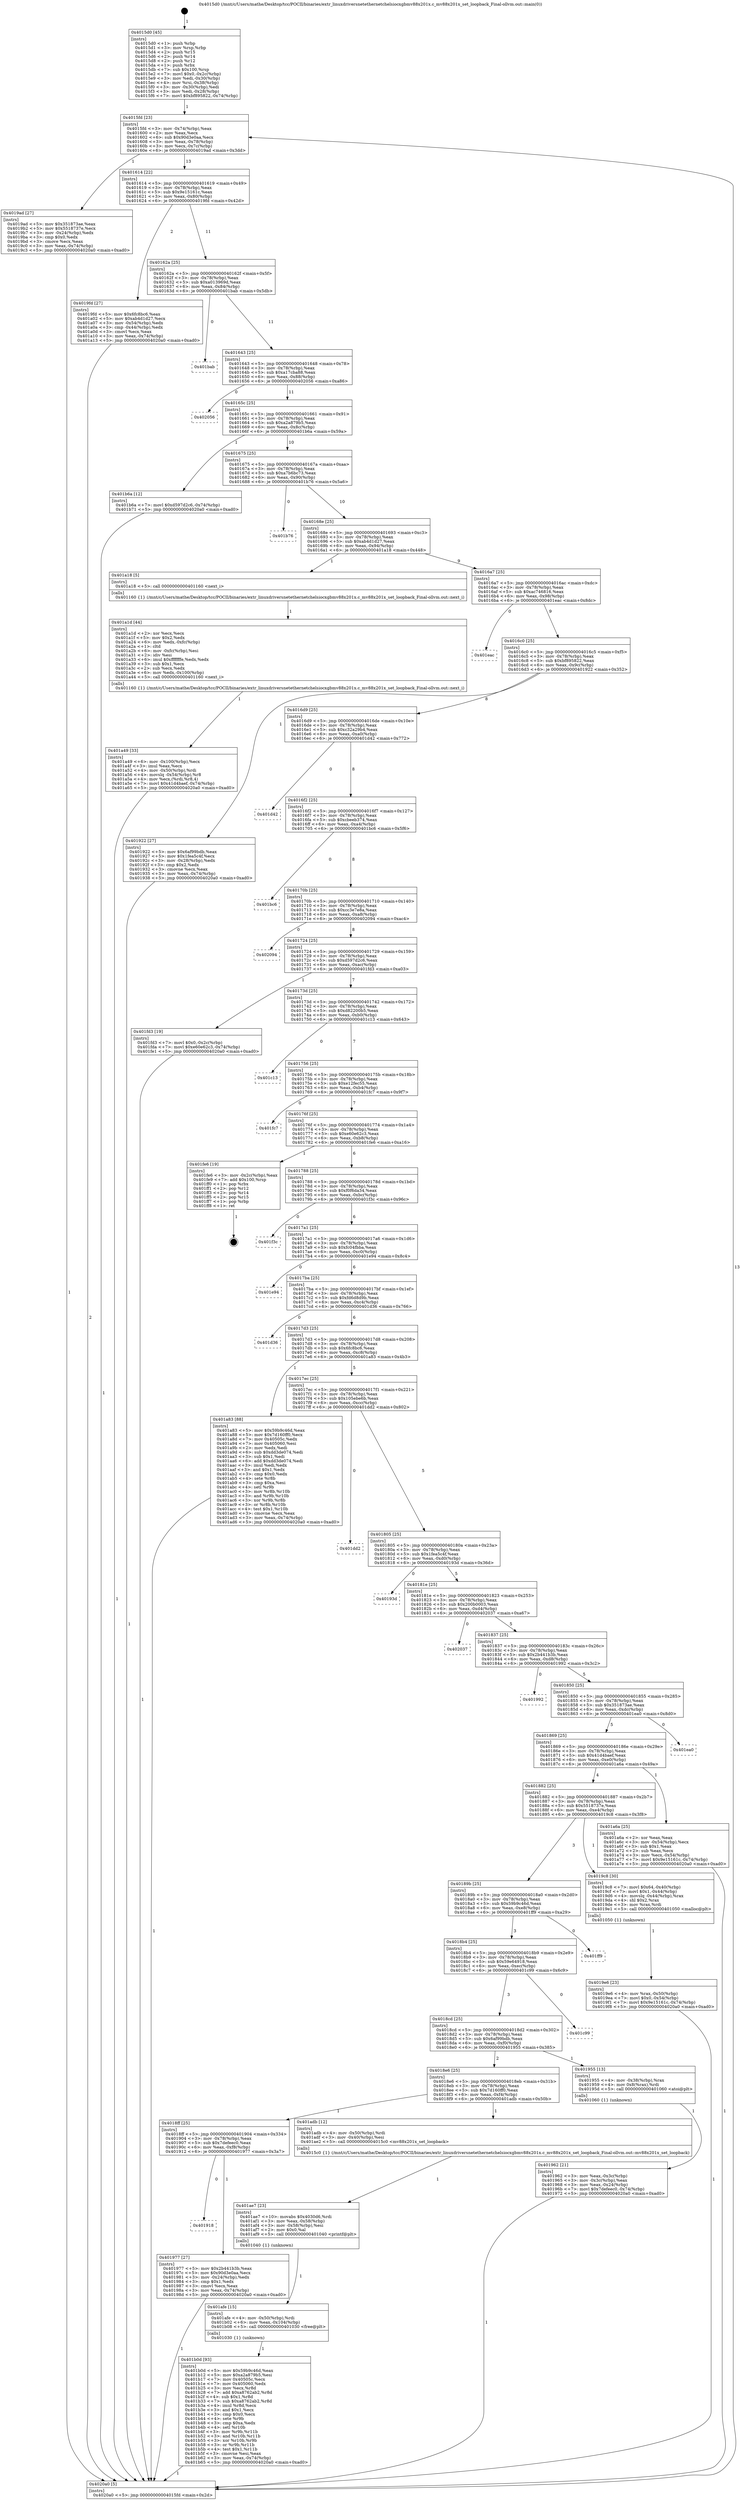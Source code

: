 digraph "0x4015d0" {
  label = "0x4015d0 (/mnt/c/Users/mathe/Desktop/tcc/POCII/binaries/extr_linuxdriversnetethernetchelsiocxgbmv88x201x.c_mv88x201x_set_loopback_Final-ollvm.out::main(0))"
  labelloc = "t"
  node[shape=record]

  Entry [label="",width=0.3,height=0.3,shape=circle,fillcolor=black,style=filled]
  "0x4015fd" [label="{
     0x4015fd [23]\l
     | [instrs]\l
     &nbsp;&nbsp;0x4015fd \<+3\>: mov -0x74(%rbp),%eax\l
     &nbsp;&nbsp;0x401600 \<+2\>: mov %eax,%ecx\l
     &nbsp;&nbsp;0x401602 \<+6\>: sub $0x90d3e0aa,%ecx\l
     &nbsp;&nbsp;0x401608 \<+3\>: mov %eax,-0x78(%rbp)\l
     &nbsp;&nbsp;0x40160b \<+3\>: mov %ecx,-0x7c(%rbp)\l
     &nbsp;&nbsp;0x40160e \<+6\>: je 00000000004019ad \<main+0x3dd\>\l
  }"]
  "0x4019ad" [label="{
     0x4019ad [27]\l
     | [instrs]\l
     &nbsp;&nbsp;0x4019ad \<+5\>: mov $0x351873ae,%eax\l
     &nbsp;&nbsp;0x4019b2 \<+5\>: mov $0x5518737e,%ecx\l
     &nbsp;&nbsp;0x4019b7 \<+3\>: mov -0x24(%rbp),%edx\l
     &nbsp;&nbsp;0x4019ba \<+3\>: cmp $0x0,%edx\l
     &nbsp;&nbsp;0x4019bd \<+3\>: cmove %ecx,%eax\l
     &nbsp;&nbsp;0x4019c0 \<+3\>: mov %eax,-0x74(%rbp)\l
     &nbsp;&nbsp;0x4019c3 \<+5\>: jmp 00000000004020a0 \<main+0xad0\>\l
  }"]
  "0x401614" [label="{
     0x401614 [22]\l
     | [instrs]\l
     &nbsp;&nbsp;0x401614 \<+5\>: jmp 0000000000401619 \<main+0x49\>\l
     &nbsp;&nbsp;0x401619 \<+3\>: mov -0x78(%rbp),%eax\l
     &nbsp;&nbsp;0x40161c \<+5\>: sub $0x9e15161c,%eax\l
     &nbsp;&nbsp;0x401621 \<+3\>: mov %eax,-0x80(%rbp)\l
     &nbsp;&nbsp;0x401624 \<+6\>: je 00000000004019fd \<main+0x42d\>\l
  }"]
  Exit [label="",width=0.3,height=0.3,shape=circle,fillcolor=black,style=filled,peripheries=2]
  "0x4019fd" [label="{
     0x4019fd [27]\l
     | [instrs]\l
     &nbsp;&nbsp;0x4019fd \<+5\>: mov $0x6fc8bc6,%eax\l
     &nbsp;&nbsp;0x401a02 \<+5\>: mov $0xab4d1d27,%ecx\l
     &nbsp;&nbsp;0x401a07 \<+3\>: mov -0x54(%rbp),%edx\l
     &nbsp;&nbsp;0x401a0a \<+3\>: cmp -0x44(%rbp),%edx\l
     &nbsp;&nbsp;0x401a0d \<+3\>: cmovl %ecx,%eax\l
     &nbsp;&nbsp;0x401a10 \<+3\>: mov %eax,-0x74(%rbp)\l
     &nbsp;&nbsp;0x401a13 \<+5\>: jmp 00000000004020a0 \<main+0xad0\>\l
  }"]
  "0x40162a" [label="{
     0x40162a [25]\l
     | [instrs]\l
     &nbsp;&nbsp;0x40162a \<+5\>: jmp 000000000040162f \<main+0x5f\>\l
     &nbsp;&nbsp;0x40162f \<+3\>: mov -0x78(%rbp),%eax\l
     &nbsp;&nbsp;0x401632 \<+5\>: sub $0xa013969d,%eax\l
     &nbsp;&nbsp;0x401637 \<+6\>: mov %eax,-0x84(%rbp)\l
     &nbsp;&nbsp;0x40163d \<+6\>: je 0000000000401bab \<main+0x5db\>\l
  }"]
  "0x401b0d" [label="{
     0x401b0d [93]\l
     | [instrs]\l
     &nbsp;&nbsp;0x401b0d \<+5\>: mov $0x59b9c46d,%eax\l
     &nbsp;&nbsp;0x401b12 \<+5\>: mov $0xa2a879b5,%esi\l
     &nbsp;&nbsp;0x401b17 \<+7\>: mov 0x40505c,%ecx\l
     &nbsp;&nbsp;0x401b1e \<+7\>: mov 0x405060,%edx\l
     &nbsp;&nbsp;0x401b25 \<+3\>: mov %ecx,%r8d\l
     &nbsp;&nbsp;0x401b28 \<+7\>: add $0xa8762ab2,%r8d\l
     &nbsp;&nbsp;0x401b2f \<+4\>: sub $0x1,%r8d\l
     &nbsp;&nbsp;0x401b33 \<+7\>: sub $0xa8762ab2,%r8d\l
     &nbsp;&nbsp;0x401b3a \<+4\>: imul %r8d,%ecx\l
     &nbsp;&nbsp;0x401b3e \<+3\>: and $0x1,%ecx\l
     &nbsp;&nbsp;0x401b41 \<+3\>: cmp $0x0,%ecx\l
     &nbsp;&nbsp;0x401b44 \<+4\>: sete %r9b\l
     &nbsp;&nbsp;0x401b48 \<+3\>: cmp $0xa,%edx\l
     &nbsp;&nbsp;0x401b4b \<+4\>: setl %r10b\l
     &nbsp;&nbsp;0x401b4f \<+3\>: mov %r9b,%r11b\l
     &nbsp;&nbsp;0x401b52 \<+3\>: and %r10b,%r11b\l
     &nbsp;&nbsp;0x401b55 \<+3\>: xor %r10b,%r9b\l
     &nbsp;&nbsp;0x401b58 \<+3\>: or %r9b,%r11b\l
     &nbsp;&nbsp;0x401b5b \<+4\>: test $0x1,%r11b\l
     &nbsp;&nbsp;0x401b5f \<+3\>: cmovne %esi,%eax\l
     &nbsp;&nbsp;0x401b62 \<+3\>: mov %eax,-0x74(%rbp)\l
     &nbsp;&nbsp;0x401b65 \<+5\>: jmp 00000000004020a0 \<main+0xad0\>\l
  }"]
  "0x401bab" [label="{
     0x401bab\l
  }", style=dashed]
  "0x401643" [label="{
     0x401643 [25]\l
     | [instrs]\l
     &nbsp;&nbsp;0x401643 \<+5\>: jmp 0000000000401648 \<main+0x78\>\l
     &nbsp;&nbsp;0x401648 \<+3\>: mov -0x78(%rbp),%eax\l
     &nbsp;&nbsp;0x40164b \<+5\>: sub $0xa17cba88,%eax\l
     &nbsp;&nbsp;0x401650 \<+6\>: mov %eax,-0x88(%rbp)\l
     &nbsp;&nbsp;0x401656 \<+6\>: je 0000000000402056 \<main+0xa86\>\l
  }"]
  "0x401afe" [label="{
     0x401afe [15]\l
     | [instrs]\l
     &nbsp;&nbsp;0x401afe \<+4\>: mov -0x50(%rbp),%rdi\l
     &nbsp;&nbsp;0x401b02 \<+6\>: mov %eax,-0x104(%rbp)\l
     &nbsp;&nbsp;0x401b08 \<+5\>: call 0000000000401030 \<free@plt\>\l
     | [calls]\l
     &nbsp;&nbsp;0x401030 \{1\} (unknown)\l
  }"]
  "0x402056" [label="{
     0x402056\l
  }", style=dashed]
  "0x40165c" [label="{
     0x40165c [25]\l
     | [instrs]\l
     &nbsp;&nbsp;0x40165c \<+5\>: jmp 0000000000401661 \<main+0x91\>\l
     &nbsp;&nbsp;0x401661 \<+3\>: mov -0x78(%rbp),%eax\l
     &nbsp;&nbsp;0x401664 \<+5\>: sub $0xa2a879b5,%eax\l
     &nbsp;&nbsp;0x401669 \<+6\>: mov %eax,-0x8c(%rbp)\l
     &nbsp;&nbsp;0x40166f \<+6\>: je 0000000000401b6a \<main+0x59a\>\l
  }"]
  "0x401ae7" [label="{
     0x401ae7 [23]\l
     | [instrs]\l
     &nbsp;&nbsp;0x401ae7 \<+10\>: movabs $0x4030d6,%rdi\l
     &nbsp;&nbsp;0x401af1 \<+3\>: mov %eax,-0x58(%rbp)\l
     &nbsp;&nbsp;0x401af4 \<+3\>: mov -0x58(%rbp),%esi\l
     &nbsp;&nbsp;0x401af7 \<+2\>: mov $0x0,%al\l
     &nbsp;&nbsp;0x401af9 \<+5\>: call 0000000000401040 \<printf@plt\>\l
     | [calls]\l
     &nbsp;&nbsp;0x401040 \{1\} (unknown)\l
  }"]
  "0x401b6a" [label="{
     0x401b6a [12]\l
     | [instrs]\l
     &nbsp;&nbsp;0x401b6a \<+7\>: movl $0xd597d2c6,-0x74(%rbp)\l
     &nbsp;&nbsp;0x401b71 \<+5\>: jmp 00000000004020a0 \<main+0xad0\>\l
  }"]
  "0x401675" [label="{
     0x401675 [25]\l
     | [instrs]\l
     &nbsp;&nbsp;0x401675 \<+5\>: jmp 000000000040167a \<main+0xaa\>\l
     &nbsp;&nbsp;0x40167a \<+3\>: mov -0x78(%rbp),%eax\l
     &nbsp;&nbsp;0x40167d \<+5\>: sub $0xa7b6bc73,%eax\l
     &nbsp;&nbsp;0x401682 \<+6\>: mov %eax,-0x90(%rbp)\l
     &nbsp;&nbsp;0x401688 \<+6\>: je 0000000000401b76 \<main+0x5a6\>\l
  }"]
  "0x401a49" [label="{
     0x401a49 [33]\l
     | [instrs]\l
     &nbsp;&nbsp;0x401a49 \<+6\>: mov -0x100(%rbp),%ecx\l
     &nbsp;&nbsp;0x401a4f \<+3\>: imul %eax,%ecx\l
     &nbsp;&nbsp;0x401a52 \<+4\>: mov -0x50(%rbp),%rdi\l
     &nbsp;&nbsp;0x401a56 \<+4\>: movslq -0x54(%rbp),%r8\l
     &nbsp;&nbsp;0x401a5a \<+4\>: mov %ecx,(%rdi,%r8,4)\l
     &nbsp;&nbsp;0x401a5e \<+7\>: movl $0x41d4baef,-0x74(%rbp)\l
     &nbsp;&nbsp;0x401a65 \<+5\>: jmp 00000000004020a0 \<main+0xad0\>\l
  }"]
  "0x401b76" [label="{
     0x401b76\l
  }", style=dashed]
  "0x40168e" [label="{
     0x40168e [25]\l
     | [instrs]\l
     &nbsp;&nbsp;0x40168e \<+5\>: jmp 0000000000401693 \<main+0xc3\>\l
     &nbsp;&nbsp;0x401693 \<+3\>: mov -0x78(%rbp),%eax\l
     &nbsp;&nbsp;0x401696 \<+5\>: sub $0xab4d1d27,%eax\l
     &nbsp;&nbsp;0x40169b \<+6\>: mov %eax,-0x94(%rbp)\l
     &nbsp;&nbsp;0x4016a1 \<+6\>: je 0000000000401a18 \<main+0x448\>\l
  }"]
  "0x401a1d" [label="{
     0x401a1d [44]\l
     | [instrs]\l
     &nbsp;&nbsp;0x401a1d \<+2\>: xor %ecx,%ecx\l
     &nbsp;&nbsp;0x401a1f \<+5\>: mov $0x2,%edx\l
     &nbsp;&nbsp;0x401a24 \<+6\>: mov %edx,-0xfc(%rbp)\l
     &nbsp;&nbsp;0x401a2a \<+1\>: cltd\l
     &nbsp;&nbsp;0x401a2b \<+6\>: mov -0xfc(%rbp),%esi\l
     &nbsp;&nbsp;0x401a31 \<+2\>: idiv %esi\l
     &nbsp;&nbsp;0x401a33 \<+6\>: imul $0xfffffffe,%edx,%edx\l
     &nbsp;&nbsp;0x401a39 \<+3\>: sub $0x1,%ecx\l
     &nbsp;&nbsp;0x401a3c \<+2\>: sub %ecx,%edx\l
     &nbsp;&nbsp;0x401a3e \<+6\>: mov %edx,-0x100(%rbp)\l
     &nbsp;&nbsp;0x401a44 \<+5\>: call 0000000000401160 \<next_i\>\l
     | [calls]\l
     &nbsp;&nbsp;0x401160 \{1\} (/mnt/c/Users/mathe/Desktop/tcc/POCII/binaries/extr_linuxdriversnetethernetchelsiocxgbmv88x201x.c_mv88x201x_set_loopback_Final-ollvm.out::next_i)\l
  }"]
  "0x401a18" [label="{
     0x401a18 [5]\l
     | [instrs]\l
     &nbsp;&nbsp;0x401a18 \<+5\>: call 0000000000401160 \<next_i\>\l
     | [calls]\l
     &nbsp;&nbsp;0x401160 \{1\} (/mnt/c/Users/mathe/Desktop/tcc/POCII/binaries/extr_linuxdriversnetethernetchelsiocxgbmv88x201x.c_mv88x201x_set_loopback_Final-ollvm.out::next_i)\l
  }"]
  "0x4016a7" [label="{
     0x4016a7 [25]\l
     | [instrs]\l
     &nbsp;&nbsp;0x4016a7 \<+5\>: jmp 00000000004016ac \<main+0xdc\>\l
     &nbsp;&nbsp;0x4016ac \<+3\>: mov -0x78(%rbp),%eax\l
     &nbsp;&nbsp;0x4016af \<+5\>: sub $0xac746816,%eax\l
     &nbsp;&nbsp;0x4016b4 \<+6\>: mov %eax,-0x98(%rbp)\l
     &nbsp;&nbsp;0x4016ba \<+6\>: je 0000000000401eac \<main+0x8dc\>\l
  }"]
  "0x4019e6" [label="{
     0x4019e6 [23]\l
     | [instrs]\l
     &nbsp;&nbsp;0x4019e6 \<+4\>: mov %rax,-0x50(%rbp)\l
     &nbsp;&nbsp;0x4019ea \<+7\>: movl $0x0,-0x54(%rbp)\l
     &nbsp;&nbsp;0x4019f1 \<+7\>: movl $0x9e15161c,-0x74(%rbp)\l
     &nbsp;&nbsp;0x4019f8 \<+5\>: jmp 00000000004020a0 \<main+0xad0\>\l
  }"]
  "0x401eac" [label="{
     0x401eac\l
  }", style=dashed]
  "0x4016c0" [label="{
     0x4016c0 [25]\l
     | [instrs]\l
     &nbsp;&nbsp;0x4016c0 \<+5\>: jmp 00000000004016c5 \<main+0xf5\>\l
     &nbsp;&nbsp;0x4016c5 \<+3\>: mov -0x78(%rbp),%eax\l
     &nbsp;&nbsp;0x4016c8 \<+5\>: sub $0xbf895822,%eax\l
     &nbsp;&nbsp;0x4016cd \<+6\>: mov %eax,-0x9c(%rbp)\l
     &nbsp;&nbsp;0x4016d3 \<+6\>: je 0000000000401922 \<main+0x352\>\l
  }"]
  "0x401918" [label="{
     0x401918\l
  }", style=dashed]
  "0x401922" [label="{
     0x401922 [27]\l
     | [instrs]\l
     &nbsp;&nbsp;0x401922 \<+5\>: mov $0x6af99bdb,%eax\l
     &nbsp;&nbsp;0x401927 \<+5\>: mov $0x1fea5c4f,%ecx\l
     &nbsp;&nbsp;0x40192c \<+3\>: mov -0x28(%rbp),%edx\l
     &nbsp;&nbsp;0x40192f \<+3\>: cmp $0x2,%edx\l
     &nbsp;&nbsp;0x401932 \<+3\>: cmovne %ecx,%eax\l
     &nbsp;&nbsp;0x401935 \<+3\>: mov %eax,-0x74(%rbp)\l
     &nbsp;&nbsp;0x401938 \<+5\>: jmp 00000000004020a0 \<main+0xad0\>\l
  }"]
  "0x4016d9" [label="{
     0x4016d9 [25]\l
     | [instrs]\l
     &nbsp;&nbsp;0x4016d9 \<+5\>: jmp 00000000004016de \<main+0x10e\>\l
     &nbsp;&nbsp;0x4016de \<+3\>: mov -0x78(%rbp),%eax\l
     &nbsp;&nbsp;0x4016e1 \<+5\>: sub $0xc32a29b4,%eax\l
     &nbsp;&nbsp;0x4016e6 \<+6\>: mov %eax,-0xa0(%rbp)\l
     &nbsp;&nbsp;0x4016ec \<+6\>: je 0000000000401d42 \<main+0x772\>\l
  }"]
  "0x4020a0" [label="{
     0x4020a0 [5]\l
     | [instrs]\l
     &nbsp;&nbsp;0x4020a0 \<+5\>: jmp 00000000004015fd \<main+0x2d\>\l
  }"]
  "0x4015d0" [label="{
     0x4015d0 [45]\l
     | [instrs]\l
     &nbsp;&nbsp;0x4015d0 \<+1\>: push %rbp\l
     &nbsp;&nbsp;0x4015d1 \<+3\>: mov %rsp,%rbp\l
     &nbsp;&nbsp;0x4015d4 \<+2\>: push %r15\l
     &nbsp;&nbsp;0x4015d6 \<+2\>: push %r14\l
     &nbsp;&nbsp;0x4015d8 \<+2\>: push %r12\l
     &nbsp;&nbsp;0x4015da \<+1\>: push %rbx\l
     &nbsp;&nbsp;0x4015db \<+7\>: sub $0x100,%rsp\l
     &nbsp;&nbsp;0x4015e2 \<+7\>: movl $0x0,-0x2c(%rbp)\l
     &nbsp;&nbsp;0x4015e9 \<+3\>: mov %edi,-0x30(%rbp)\l
     &nbsp;&nbsp;0x4015ec \<+4\>: mov %rsi,-0x38(%rbp)\l
     &nbsp;&nbsp;0x4015f0 \<+3\>: mov -0x30(%rbp),%edi\l
     &nbsp;&nbsp;0x4015f3 \<+3\>: mov %edi,-0x28(%rbp)\l
     &nbsp;&nbsp;0x4015f6 \<+7\>: movl $0xbf895822,-0x74(%rbp)\l
  }"]
  "0x401977" [label="{
     0x401977 [27]\l
     | [instrs]\l
     &nbsp;&nbsp;0x401977 \<+5\>: mov $0x2b441b3b,%eax\l
     &nbsp;&nbsp;0x40197c \<+5\>: mov $0x90d3e0aa,%ecx\l
     &nbsp;&nbsp;0x401981 \<+3\>: mov -0x24(%rbp),%edx\l
     &nbsp;&nbsp;0x401984 \<+3\>: cmp $0x1,%edx\l
     &nbsp;&nbsp;0x401987 \<+3\>: cmovl %ecx,%eax\l
     &nbsp;&nbsp;0x40198a \<+3\>: mov %eax,-0x74(%rbp)\l
     &nbsp;&nbsp;0x40198d \<+5\>: jmp 00000000004020a0 \<main+0xad0\>\l
  }"]
  "0x401d42" [label="{
     0x401d42\l
  }", style=dashed]
  "0x4016f2" [label="{
     0x4016f2 [25]\l
     | [instrs]\l
     &nbsp;&nbsp;0x4016f2 \<+5\>: jmp 00000000004016f7 \<main+0x127\>\l
     &nbsp;&nbsp;0x4016f7 \<+3\>: mov -0x78(%rbp),%eax\l
     &nbsp;&nbsp;0x4016fa \<+5\>: sub $0xcbeeb374,%eax\l
     &nbsp;&nbsp;0x4016ff \<+6\>: mov %eax,-0xa4(%rbp)\l
     &nbsp;&nbsp;0x401705 \<+6\>: je 0000000000401bc6 \<main+0x5f6\>\l
  }"]
  "0x4018ff" [label="{
     0x4018ff [25]\l
     | [instrs]\l
     &nbsp;&nbsp;0x4018ff \<+5\>: jmp 0000000000401904 \<main+0x334\>\l
     &nbsp;&nbsp;0x401904 \<+3\>: mov -0x78(%rbp),%eax\l
     &nbsp;&nbsp;0x401907 \<+5\>: sub $0x7defeec0,%eax\l
     &nbsp;&nbsp;0x40190c \<+6\>: mov %eax,-0xf8(%rbp)\l
     &nbsp;&nbsp;0x401912 \<+6\>: je 0000000000401977 \<main+0x3a7\>\l
  }"]
  "0x401bc6" [label="{
     0x401bc6\l
  }", style=dashed]
  "0x40170b" [label="{
     0x40170b [25]\l
     | [instrs]\l
     &nbsp;&nbsp;0x40170b \<+5\>: jmp 0000000000401710 \<main+0x140\>\l
     &nbsp;&nbsp;0x401710 \<+3\>: mov -0x78(%rbp),%eax\l
     &nbsp;&nbsp;0x401713 \<+5\>: sub $0xcc3e7e8a,%eax\l
     &nbsp;&nbsp;0x401718 \<+6\>: mov %eax,-0xa8(%rbp)\l
     &nbsp;&nbsp;0x40171e \<+6\>: je 0000000000402094 \<main+0xac4\>\l
  }"]
  "0x401adb" [label="{
     0x401adb [12]\l
     | [instrs]\l
     &nbsp;&nbsp;0x401adb \<+4\>: mov -0x50(%rbp),%rdi\l
     &nbsp;&nbsp;0x401adf \<+3\>: mov -0x40(%rbp),%esi\l
     &nbsp;&nbsp;0x401ae2 \<+5\>: call 00000000004015c0 \<mv88x201x_set_loopback\>\l
     | [calls]\l
     &nbsp;&nbsp;0x4015c0 \{1\} (/mnt/c/Users/mathe/Desktop/tcc/POCII/binaries/extr_linuxdriversnetethernetchelsiocxgbmv88x201x.c_mv88x201x_set_loopback_Final-ollvm.out::mv88x201x_set_loopback)\l
  }"]
  "0x402094" [label="{
     0x402094\l
  }", style=dashed]
  "0x401724" [label="{
     0x401724 [25]\l
     | [instrs]\l
     &nbsp;&nbsp;0x401724 \<+5\>: jmp 0000000000401729 \<main+0x159\>\l
     &nbsp;&nbsp;0x401729 \<+3\>: mov -0x78(%rbp),%eax\l
     &nbsp;&nbsp;0x40172c \<+5\>: sub $0xd597d2c6,%eax\l
     &nbsp;&nbsp;0x401731 \<+6\>: mov %eax,-0xac(%rbp)\l
     &nbsp;&nbsp;0x401737 \<+6\>: je 0000000000401fd3 \<main+0xa03\>\l
  }"]
  "0x401962" [label="{
     0x401962 [21]\l
     | [instrs]\l
     &nbsp;&nbsp;0x401962 \<+3\>: mov %eax,-0x3c(%rbp)\l
     &nbsp;&nbsp;0x401965 \<+3\>: mov -0x3c(%rbp),%eax\l
     &nbsp;&nbsp;0x401968 \<+3\>: mov %eax,-0x24(%rbp)\l
     &nbsp;&nbsp;0x40196b \<+7\>: movl $0x7defeec0,-0x74(%rbp)\l
     &nbsp;&nbsp;0x401972 \<+5\>: jmp 00000000004020a0 \<main+0xad0\>\l
  }"]
  "0x401fd3" [label="{
     0x401fd3 [19]\l
     | [instrs]\l
     &nbsp;&nbsp;0x401fd3 \<+7\>: movl $0x0,-0x2c(%rbp)\l
     &nbsp;&nbsp;0x401fda \<+7\>: movl $0xe60e62c3,-0x74(%rbp)\l
     &nbsp;&nbsp;0x401fe1 \<+5\>: jmp 00000000004020a0 \<main+0xad0\>\l
  }"]
  "0x40173d" [label="{
     0x40173d [25]\l
     | [instrs]\l
     &nbsp;&nbsp;0x40173d \<+5\>: jmp 0000000000401742 \<main+0x172\>\l
     &nbsp;&nbsp;0x401742 \<+3\>: mov -0x78(%rbp),%eax\l
     &nbsp;&nbsp;0x401745 \<+5\>: sub $0xd82200b5,%eax\l
     &nbsp;&nbsp;0x40174a \<+6\>: mov %eax,-0xb0(%rbp)\l
     &nbsp;&nbsp;0x401750 \<+6\>: je 0000000000401c13 \<main+0x643\>\l
  }"]
  "0x4018e6" [label="{
     0x4018e6 [25]\l
     | [instrs]\l
     &nbsp;&nbsp;0x4018e6 \<+5\>: jmp 00000000004018eb \<main+0x31b\>\l
     &nbsp;&nbsp;0x4018eb \<+3\>: mov -0x78(%rbp),%eax\l
     &nbsp;&nbsp;0x4018ee \<+5\>: sub $0x7d160ff0,%eax\l
     &nbsp;&nbsp;0x4018f3 \<+6\>: mov %eax,-0xf4(%rbp)\l
     &nbsp;&nbsp;0x4018f9 \<+6\>: je 0000000000401adb \<main+0x50b\>\l
  }"]
  "0x401c13" [label="{
     0x401c13\l
  }", style=dashed]
  "0x401756" [label="{
     0x401756 [25]\l
     | [instrs]\l
     &nbsp;&nbsp;0x401756 \<+5\>: jmp 000000000040175b \<main+0x18b\>\l
     &nbsp;&nbsp;0x40175b \<+3\>: mov -0x78(%rbp),%eax\l
     &nbsp;&nbsp;0x40175e \<+5\>: sub $0xe12fec55,%eax\l
     &nbsp;&nbsp;0x401763 \<+6\>: mov %eax,-0xb4(%rbp)\l
     &nbsp;&nbsp;0x401769 \<+6\>: je 0000000000401fc7 \<main+0x9f7\>\l
  }"]
  "0x401955" [label="{
     0x401955 [13]\l
     | [instrs]\l
     &nbsp;&nbsp;0x401955 \<+4\>: mov -0x38(%rbp),%rax\l
     &nbsp;&nbsp;0x401959 \<+4\>: mov 0x8(%rax),%rdi\l
     &nbsp;&nbsp;0x40195d \<+5\>: call 0000000000401060 \<atoi@plt\>\l
     | [calls]\l
     &nbsp;&nbsp;0x401060 \{1\} (unknown)\l
  }"]
  "0x401fc7" [label="{
     0x401fc7\l
  }", style=dashed]
  "0x40176f" [label="{
     0x40176f [25]\l
     | [instrs]\l
     &nbsp;&nbsp;0x40176f \<+5\>: jmp 0000000000401774 \<main+0x1a4\>\l
     &nbsp;&nbsp;0x401774 \<+3\>: mov -0x78(%rbp),%eax\l
     &nbsp;&nbsp;0x401777 \<+5\>: sub $0xe60e62c3,%eax\l
     &nbsp;&nbsp;0x40177c \<+6\>: mov %eax,-0xb8(%rbp)\l
     &nbsp;&nbsp;0x401782 \<+6\>: je 0000000000401fe6 \<main+0xa16\>\l
  }"]
  "0x4018cd" [label="{
     0x4018cd [25]\l
     | [instrs]\l
     &nbsp;&nbsp;0x4018cd \<+5\>: jmp 00000000004018d2 \<main+0x302\>\l
     &nbsp;&nbsp;0x4018d2 \<+3\>: mov -0x78(%rbp),%eax\l
     &nbsp;&nbsp;0x4018d5 \<+5\>: sub $0x6af99bdb,%eax\l
     &nbsp;&nbsp;0x4018da \<+6\>: mov %eax,-0xf0(%rbp)\l
     &nbsp;&nbsp;0x4018e0 \<+6\>: je 0000000000401955 \<main+0x385\>\l
  }"]
  "0x401fe6" [label="{
     0x401fe6 [19]\l
     | [instrs]\l
     &nbsp;&nbsp;0x401fe6 \<+3\>: mov -0x2c(%rbp),%eax\l
     &nbsp;&nbsp;0x401fe9 \<+7\>: add $0x100,%rsp\l
     &nbsp;&nbsp;0x401ff0 \<+1\>: pop %rbx\l
     &nbsp;&nbsp;0x401ff1 \<+2\>: pop %r12\l
     &nbsp;&nbsp;0x401ff3 \<+2\>: pop %r14\l
     &nbsp;&nbsp;0x401ff5 \<+2\>: pop %r15\l
     &nbsp;&nbsp;0x401ff7 \<+1\>: pop %rbp\l
     &nbsp;&nbsp;0x401ff8 \<+1\>: ret\l
  }"]
  "0x401788" [label="{
     0x401788 [25]\l
     | [instrs]\l
     &nbsp;&nbsp;0x401788 \<+5\>: jmp 000000000040178d \<main+0x1bd\>\l
     &nbsp;&nbsp;0x40178d \<+3\>: mov -0x78(%rbp),%eax\l
     &nbsp;&nbsp;0x401790 \<+5\>: sub $0xf0f6da34,%eax\l
     &nbsp;&nbsp;0x401795 \<+6\>: mov %eax,-0xbc(%rbp)\l
     &nbsp;&nbsp;0x40179b \<+6\>: je 0000000000401f3c \<main+0x96c\>\l
  }"]
  "0x401c99" [label="{
     0x401c99\l
  }", style=dashed]
  "0x401f3c" [label="{
     0x401f3c\l
  }", style=dashed]
  "0x4017a1" [label="{
     0x4017a1 [25]\l
     | [instrs]\l
     &nbsp;&nbsp;0x4017a1 \<+5\>: jmp 00000000004017a6 \<main+0x1d6\>\l
     &nbsp;&nbsp;0x4017a6 \<+3\>: mov -0x78(%rbp),%eax\l
     &nbsp;&nbsp;0x4017a9 \<+5\>: sub $0xfc04fbba,%eax\l
     &nbsp;&nbsp;0x4017ae \<+6\>: mov %eax,-0xc0(%rbp)\l
     &nbsp;&nbsp;0x4017b4 \<+6\>: je 0000000000401e94 \<main+0x8c4\>\l
  }"]
  "0x4018b4" [label="{
     0x4018b4 [25]\l
     | [instrs]\l
     &nbsp;&nbsp;0x4018b4 \<+5\>: jmp 00000000004018b9 \<main+0x2e9\>\l
     &nbsp;&nbsp;0x4018b9 \<+3\>: mov -0x78(%rbp),%eax\l
     &nbsp;&nbsp;0x4018bc \<+5\>: sub $0x59e64918,%eax\l
     &nbsp;&nbsp;0x4018c1 \<+6\>: mov %eax,-0xec(%rbp)\l
     &nbsp;&nbsp;0x4018c7 \<+6\>: je 0000000000401c99 \<main+0x6c9\>\l
  }"]
  "0x401e94" [label="{
     0x401e94\l
  }", style=dashed]
  "0x4017ba" [label="{
     0x4017ba [25]\l
     | [instrs]\l
     &nbsp;&nbsp;0x4017ba \<+5\>: jmp 00000000004017bf \<main+0x1ef\>\l
     &nbsp;&nbsp;0x4017bf \<+3\>: mov -0x78(%rbp),%eax\l
     &nbsp;&nbsp;0x4017c2 \<+5\>: sub $0xfd6d8d9b,%eax\l
     &nbsp;&nbsp;0x4017c7 \<+6\>: mov %eax,-0xc4(%rbp)\l
     &nbsp;&nbsp;0x4017cd \<+6\>: je 0000000000401d36 \<main+0x766\>\l
  }"]
  "0x401ff9" [label="{
     0x401ff9\l
  }", style=dashed]
  "0x401d36" [label="{
     0x401d36\l
  }", style=dashed]
  "0x4017d3" [label="{
     0x4017d3 [25]\l
     | [instrs]\l
     &nbsp;&nbsp;0x4017d3 \<+5\>: jmp 00000000004017d8 \<main+0x208\>\l
     &nbsp;&nbsp;0x4017d8 \<+3\>: mov -0x78(%rbp),%eax\l
     &nbsp;&nbsp;0x4017db \<+5\>: sub $0x6fc8bc6,%eax\l
     &nbsp;&nbsp;0x4017e0 \<+6\>: mov %eax,-0xc8(%rbp)\l
     &nbsp;&nbsp;0x4017e6 \<+6\>: je 0000000000401a83 \<main+0x4b3\>\l
  }"]
  "0x40189b" [label="{
     0x40189b [25]\l
     | [instrs]\l
     &nbsp;&nbsp;0x40189b \<+5\>: jmp 00000000004018a0 \<main+0x2d0\>\l
     &nbsp;&nbsp;0x4018a0 \<+3\>: mov -0x78(%rbp),%eax\l
     &nbsp;&nbsp;0x4018a3 \<+5\>: sub $0x59b9c46d,%eax\l
     &nbsp;&nbsp;0x4018a8 \<+6\>: mov %eax,-0xe8(%rbp)\l
     &nbsp;&nbsp;0x4018ae \<+6\>: je 0000000000401ff9 \<main+0xa29\>\l
  }"]
  "0x401a83" [label="{
     0x401a83 [88]\l
     | [instrs]\l
     &nbsp;&nbsp;0x401a83 \<+5\>: mov $0x59b9c46d,%eax\l
     &nbsp;&nbsp;0x401a88 \<+5\>: mov $0x7d160ff0,%ecx\l
     &nbsp;&nbsp;0x401a8d \<+7\>: mov 0x40505c,%edx\l
     &nbsp;&nbsp;0x401a94 \<+7\>: mov 0x405060,%esi\l
     &nbsp;&nbsp;0x401a9b \<+2\>: mov %edx,%edi\l
     &nbsp;&nbsp;0x401a9d \<+6\>: sub $0xdd3de074,%edi\l
     &nbsp;&nbsp;0x401aa3 \<+3\>: sub $0x1,%edi\l
     &nbsp;&nbsp;0x401aa6 \<+6\>: add $0xdd3de074,%edi\l
     &nbsp;&nbsp;0x401aac \<+3\>: imul %edi,%edx\l
     &nbsp;&nbsp;0x401aaf \<+3\>: and $0x1,%edx\l
     &nbsp;&nbsp;0x401ab2 \<+3\>: cmp $0x0,%edx\l
     &nbsp;&nbsp;0x401ab5 \<+4\>: sete %r8b\l
     &nbsp;&nbsp;0x401ab9 \<+3\>: cmp $0xa,%esi\l
     &nbsp;&nbsp;0x401abc \<+4\>: setl %r9b\l
     &nbsp;&nbsp;0x401ac0 \<+3\>: mov %r8b,%r10b\l
     &nbsp;&nbsp;0x401ac3 \<+3\>: and %r9b,%r10b\l
     &nbsp;&nbsp;0x401ac6 \<+3\>: xor %r9b,%r8b\l
     &nbsp;&nbsp;0x401ac9 \<+3\>: or %r8b,%r10b\l
     &nbsp;&nbsp;0x401acc \<+4\>: test $0x1,%r10b\l
     &nbsp;&nbsp;0x401ad0 \<+3\>: cmovne %ecx,%eax\l
     &nbsp;&nbsp;0x401ad3 \<+3\>: mov %eax,-0x74(%rbp)\l
     &nbsp;&nbsp;0x401ad6 \<+5\>: jmp 00000000004020a0 \<main+0xad0\>\l
  }"]
  "0x4017ec" [label="{
     0x4017ec [25]\l
     | [instrs]\l
     &nbsp;&nbsp;0x4017ec \<+5\>: jmp 00000000004017f1 \<main+0x221\>\l
     &nbsp;&nbsp;0x4017f1 \<+3\>: mov -0x78(%rbp),%eax\l
     &nbsp;&nbsp;0x4017f4 \<+5\>: sub $0x105ebe6b,%eax\l
     &nbsp;&nbsp;0x4017f9 \<+6\>: mov %eax,-0xcc(%rbp)\l
     &nbsp;&nbsp;0x4017ff \<+6\>: je 0000000000401dd2 \<main+0x802\>\l
  }"]
  "0x4019c8" [label="{
     0x4019c8 [30]\l
     | [instrs]\l
     &nbsp;&nbsp;0x4019c8 \<+7\>: movl $0x64,-0x40(%rbp)\l
     &nbsp;&nbsp;0x4019cf \<+7\>: movl $0x1,-0x44(%rbp)\l
     &nbsp;&nbsp;0x4019d6 \<+4\>: movslq -0x44(%rbp),%rax\l
     &nbsp;&nbsp;0x4019da \<+4\>: shl $0x2,%rax\l
     &nbsp;&nbsp;0x4019de \<+3\>: mov %rax,%rdi\l
     &nbsp;&nbsp;0x4019e1 \<+5\>: call 0000000000401050 \<malloc@plt\>\l
     | [calls]\l
     &nbsp;&nbsp;0x401050 \{1\} (unknown)\l
  }"]
  "0x401dd2" [label="{
     0x401dd2\l
  }", style=dashed]
  "0x401805" [label="{
     0x401805 [25]\l
     | [instrs]\l
     &nbsp;&nbsp;0x401805 \<+5\>: jmp 000000000040180a \<main+0x23a\>\l
     &nbsp;&nbsp;0x40180a \<+3\>: mov -0x78(%rbp),%eax\l
     &nbsp;&nbsp;0x40180d \<+5\>: sub $0x1fea5c4f,%eax\l
     &nbsp;&nbsp;0x401812 \<+6\>: mov %eax,-0xd0(%rbp)\l
     &nbsp;&nbsp;0x401818 \<+6\>: je 000000000040193d \<main+0x36d\>\l
  }"]
  "0x401882" [label="{
     0x401882 [25]\l
     | [instrs]\l
     &nbsp;&nbsp;0x401882 \<+5\>: jmp 0000000000401887 \<main+0x2b7\>\l
     &nbsp;&nbsp;0x401887 \<+3\>: mov -0x78(%rbp),%eax\l
     &nbsp;&nbsp;0x40188a \<+5\>: sub $0x5518737e,%eax\l
     &nbsp;&nbsp;0x40188f \<+6\>: mov %eax,-0xe4(%rbp)\l
     &nbsp;&nbsp;0x401895 \<+6\>: je 00000000004019c8 \<main+0x3f8\>\l
  }"]
  "0x40193d" [label="{
     0x40193d\l
  }", style=dashed]
  "0x40181e" [label="{
     0x40181e [25]\l
     | [instrs]\l
     &nbsp;&nbsp;0x40181e \<+5\>: jmp 0000000000401823 \<main+0x253\>\l
     &nbsp;&nbsp;0x401823 \<+3\>: mov -0x78(%rbp),%eax\l
     &nbsp;&nbsp;0x401826 \<+5\>: sub $0x200b0003,%eax\l
     &nbsp;&nbsp;0x40182b \<+6\>: mov %eax,-0xd4(%rbp)\l
     &nbsp;&nbsp;0x401831 \<+6\>: je 0000000000402037 \<main+0xa67\>\l
  }"]
  "0x401a6a" [label="{
     0x401a6a [25]\l
     | [instrs]\l
     &nbsp;&nbsp;0x401a6a \<+2\>: xor %eax,%eax\l
     &nbsp;&nbsp;0x401a6c \<+3\>: mov -0x54(%rbp),%ecx\l
     &nbsp;&nbsp;0x401a6f \<+3\>: sub $0x1,%eax\l
     &nbsp;&nbsp;0x401a72 \<+2\>: sub %eax,%ecx\l
     &nbsp;&nbsp;0x401a74 \<+3\>: mov %ecx,-0x54(%rbp)\l
     &nbsp;&nbsp;0x401a77 \<+7\>: movl $0x9e15161c,-0x74(%rbp)\l
     &nbsp;&nbsp;0x401a7e \<+5\>: jmp 00000000004020a0 \<main+0xad0\>\l
  }"]
  "0x402037" [label="{
     0x402037\l
  }", style=dashed]
  "0x401837" [label="{
     0x401837 [25]\l
     | [instrs]\l
     &nbsp;&nbsp;0x401837 \<+5\>: jmp 000000000040183c \<main+0x26c\>\l
     &nbsp;&nbsp;0x40183c \<+3\>: mov -0x78(%rbp),%eax\l
     &nbsp;&nbsp;0x40183f \<+5\>: sub $0x2b441b3b,%eax\l
     &nbsp;&nbsp;0x401844 \<+6\>: mov %eax,-0xd8(%rbp)\l
     &nbsp;&nbsp;0x40184a \<+6\>: je 0000000000401992 \<main+0x3c2\>\l
  }"]
  "0x401869" [label="{
     0x401869 [25]\l
     | [instrs]\l
     &nbsp;&nbsp;0x401869 \<+5\>: jmp 000000000040186e \<main+0x29e\>\l
     &nbsp;&nbsp;0x40186e \<+3\>: mov -0x78(%rbp),%eax\l
     &nbsp;&nbsp;0x401871 \<+5\>: sub $0x41d4baef,%eax\l
     &nbsp;&nbsp;0x401876 \<+6\>: mov %eax,-0xe0(%rbp)\l
     &nbsp;&nbsp;0x40187c \<+6\>: je 0000000000401a6a \<main+0x49a\>\l
  }"]
  "0x401992" [label="{
     0x401992\l
  }", style=dashed]
  "0x401850" [label="{
     0x401850 [25]\l
     | [instrs]\l
     &nbsp;&nbsp;0x401850 \<+5\>: jmp 0000000000401855 \<main+0x285\>\l
     &nbsp;&nbsp;0x401855 \<+3\>: mov -0x78(%rbp),%eax\l
     &nbsp;&nbsp;0x401858 \<+5\>: sub $0x351873ae,%eax\l
     &nbsp;&nbsp;0x40185d \<+6\>: mov %eax,-0xdc(%rbp)\l
     &nbsp;&nbsp;0x401863 \<+6\>: je 0000000000401ea0 \<main+0x8d0\>\l
  }"]
  "0x401ea0" [label="{
     0x401ea0\l
  }", style=dashed]
  Entry -> "0x4015d0" [label=" 1"]
  "0x4015fd" -> "0x4019ad" [label=" 1"]
  "0x4015fd" -> "0x401614" [label=" 13"]
  "0x401fe6" -> Exit [label=" 1"]
  "0x401614" -> "0x4019fd" [label=" 2"]
  "0x401614" -> "0x40162a" [label=" 11"]
  "0x401fd3" -> "0x4020a0" [label=" 1"]
  "0x40162a" -> "0x401bab" [label=" 0"]
  "0x40162a" -> "0x401643" [label=" 11"]
  "0x401b6a" -> "0x4020a0" [label=" 1"]
  "0x401643" -> "0x402056" [label=" 0"]
  "0x401643" -> "0x40165c" [label=" 11"]
  "0x401b0d" -> "0x4020a0" [label=" 1"]
  "0x40165c" -> "0x401b6a" [label=" 1"]
  "0x40165c" -> "0x401675" [label=" 10"]
  "0x401afe" -> "0x401b0d" [label=" 1"]
  "0x401675" -> "0x401b76" [label=" 0"]
  "0x401675" -> "0x40168e" [label=" 10"]
  "0x401ae7" -> "0x401afe" [label=" 1"]
  "0x40168e" -> "0x401a18" [label=" 1"]
  "0x40168e" -> "0x4016a7" [label=" 9"]
  "0x401adb" -> "0x401ae7" [label=" 1"]
  "0x4016a7" -> "0x401eac" [label=" 0"]
  "0x4016a7" -> "0x4016c0" [label=" 9"]
  "0x401a83" -> "0x4020a0" [label=" 1"]
  "0x4016c0" -> "0x401922" [label=" 1"]
  "0x4016c0" -> "0x4016d9" [label=" 8"]
  "0x401922" -> "0x4020a0" [label=" 1"]
  "0x4015d0" -> "0x4015fd" [label=" 1"]
  "0x4020a0" -> "0x4015fd" [label=" 13"]
  "0x401a6a" -> "0x4020a0" [label=" 1"]
  "0x4016d9" -> "0x401d42" [label=" 0"]
  "0x4016d9" -> "0x4016f2" [label=" 8"]
  "0x401a49" -> "0x4020a0" [label=" 1"]
  "0x4016f2" -> "0x401bc6" [label=" 0"]
  "0x4016f2" -> "0x40170b" [label=" 8"]
  "0x401a18" -> "0x401a1d" [label=" 1"]
  "0x40170b" -> "0x402094" [label=" 0"]
  "0x40170b" -> "0x401724" [label=" 8"]
  "0x4019fd" -> "0x4020a0" [label=" 2"]
  "0x401724" -> "0x401fd3" [label=" 1"]
  "0x401724" -> "0x40173d" [label=" 7"]
  "0x4019c8" -> "0x4019e6" [label=" 1"]
  "0x40173d" -> "0x401c13" [label=" 0"]
  "0x40173d" -> "0x401756" [label=" 7"]
  "0x4019ad" -> "0x4020a0" [label=" 1"]
  "0x401756" -> "0x401fc7" [label=" 0"]
  "0x401756" -> "0x40176f" [label=" 7"]
  "0x401977" -> "0x4020a0" [label=" 1"]
  "0x40176f" -> "0x401fe6" [label=" 1"]
  "0x40176f" -> "0x401788" [label=" 6"]
  "0x4018ff" -> "0x401977" [label=" 1"]
  "0x401788" -> "0x401f3c" [label=" 0"]
  "0x401788" -> "0x4017a1" [label=" 6"]
  "0x401a1d" -> "0x401a49" [label=" 1"]
  "0x4017a1" -> "0x401e94" [label=" 0"]
  "0x4017a1" -> "0x4017ba" [label=" 6"]
  "0x4018e6" -> "0x401adb" [label=" 1"]
  "0x4017ba" -> "0x401d36" [label=" 0"]
  "0x4017ba" -> "0x4017d3" [label=" 6"]
  "0x4019e6" -> "0x4020a0" [label=" 1"]
  "0x4017d3" -> "0x401a83" [label=" 1"]
  "0x4017d3" -> "0x4017ec" [label=" 5"]
  "0x401955" -> "0x401962" [label=" 1"]
  "0x4017ec" -> "0x401dd2" [label=" 0"]
  "0x4017ec" -> "0x401805" [label=" 5"]
  "0x4018cd" -> "0x4018e6" [label=" 2"]
  "0x401805" -> "0x40193d" [label=" 0"]
  "0x401805" -> "0x40181e" [label=" 5"]
  "0x4018ff" -> "0x401918" [label=" 0"]
  "0x40181e" -> "0x402037" [label=" 0"]
  "0x40181e" -> "0x401837" [label=" 5"]
  "0x4018b4" -> "0x4018cd" [label=" 3"]
  "0x401837" -> "0x401992" [label=" 0"]
  "0x401837" -> "0x401850" [label=" 5"]
  "0x4018e6" -> "0x4018ff" [label=" 1"]
  "0x401850" -> "0x401ea0" [label=" 0"]
  "0x401850" -> "0x401869" [label=" 5"]
  "0x4018b4" -> "0x401c99" [label=" 0"]
  "0x401869" -> "0x401a6a" [label=" 1"]
  "0x401869" -> "0x401882" [label=" 4"]
  "0x4018cd" -> "0x401955" [label=" 1"]
  "0x401882" -> "0x4019c8" [label=" 1"]
  "0x401882" -> "0x40189b" [label=" 3"]
  "0x401962" -> "0x4020a0" [label=" 1"]
  "0x40189b" -> "0x401ff9" [label=" 0"]
  "0x40189b" -> "0x4018b4" [label=" 3"]
}
